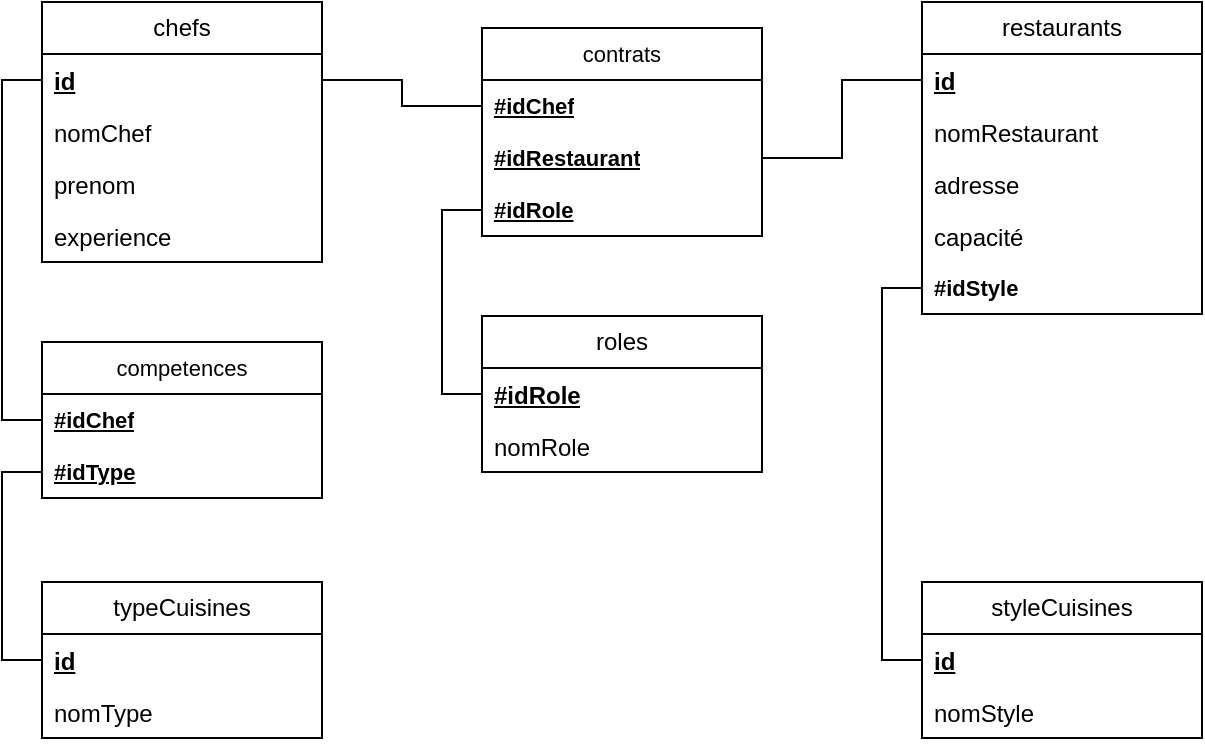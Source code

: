<mxfile version="26.0.16">
  <diagram name="Page-1" id="Z72D1lIrYcafKXd_UvRh">
    <mxGraphModel dx="1050" dy="629" grid="1" gridSize="10" guides="1" tooltips="1" connect="1" arrows="1" fold="1" page="1" pageScale="1" pageWidth="827" pageHeight="1169" math="0" shadow="0">
      <root>
        <mxCell id="0" />
        <mxCell id="1" parent="0" />
        <mxCell id="26pQaivacvIKFMDW4Wi4-9" value="styleCuisines" style="swimlane;fontStyle=0;childLayout=stackLayout;horizontal=1;startSize=26;fillColor=none;horizontalStack=0;resizeParent=1;resizeParentMax=0;resizeLast=0;collapsible=1;marginBottom=0;whiteSpace=wrap;html=1;" parent="1" vertex="1">
          <mxGeometry x="590" y="340" width="140" height="78" as="geometry" />
        </mxCell>
        <mxCell id="26pQaivacvIKFMDW4Wi4-10" value="&lt;u&gt;&lt;b&gt;id&lt;/b&gt;&lt;/u&gt;" style="text;strokeColor=none;fillColor=none;align=left;verticalAlign=top;spacingLeft=4;spacingRight=4;overflow=hidden;rotatable=0;points=[[0,0.5],[1,0.5]];portConstraint=eastwest;whiteSpace=wrap;html=1;" parent="26pQaivacvIKFMDW4Wi4-9" vertex="1">
          <mxGeometry y="26" width="140" height="26" as="geometry" />
        </mxCell>
        <mxCell id="26pQaivacvIKFMDW4Wi4-11" value="nomStyle" style="text;strokeColor=none;fillColor=none;align=left;verticalAlign=top;spacingLeft=4;spacingRight=4;overflow=hidden;rotatable=0;points=[[0,0.5],[1,0.5]];portConstraint=eastwest;whiteSpace=wrap;html=1;" parent="26pQaivacvIKFMDW4Wi4-9" vertex="1">
          <mxGeometry y="52" width="140" height="26" as="geometry" />
        </mxCell>
        <mxCell id="26pQaivacvIKFMDW4Wi4-13" value="restaurants" style="swimlane;fontStyle=0;childLayout=stackLayout;horizontal=1;startSize=26;fillColor=none;horizontalStack=0;resizeParent=1;resizeParentMax=0;resizeLast=0;collapsible=1;marginBottom=0;whiteSpace=wrap;html=1;" parent="1" vertex="1">
          <mxGeometry x="590" y="50" width="140" height="156" as="geometry" />
        </mxCell>
        <mxCell id="26pQaivacvIKFMDW4Wi4-14" value="&lt;u&gt;&lt;b&gt;id&lt;/b&gt;&lt;/u&gt;" style="text;strokeColor=none;fillColor=none;align=left;verticalAlign=top;spacingLeft=4;spacingRight=4;overflow=hidden;rotatable=0;points=[[0,0.5],[1,0.5]];portConstraint=eastwest;whiteSpace=wrap;html=1;" parent="26pQaivacvIKFMDW4Wi4-13" vertex="1">
          <mxGeometry y="26" width="140" height="26" as="geometry" />
        </mxCell>
        <mxCell id="26pQaivacvIKFMDW4Wi4-15" value="nomRestaurant" style="text;strokeColor=none;fillColor=none;align=left;verticalAlign=top;spacingLeft=4;spacingRight=4;overflow=hidden;rotatable=0;points=[[0,0.5],[1,0.5]];portConstraint=eastwest;whiteSpace=wrap;html=1;" parent="26pQaivacvIKFMDW4Wi4-13" vertex="1">
          <mxGeometry y="52" width="140" height="26" as="geometry" />
        </mxCell>
        <mxCell id="26pQaivacvIKFMDW4Wi4-16" value="adresse" style="text;strokeColor=none;fillColor=none;align=left;verticalAlign=top;spacingLeft=4;spacingRight=4;overflow=hidden;rotatable=0;points=[[0,0.5],[1,0.5]];portConstraint=eastwest;whiteSpace=wrap;html=1;" parent="26pQaivacvIKFMDW4Wi4-13" vertex="1">
          <mxGeometry y="78" width="140" height="26" as="geometry" />
        </mxCell>
        <mxCell id="26pQaivacvIKFMDW4Wi4-28" value="capacité" style="text;strokeColor=none;fillColor=none;align=left;verticalAlign=top;spacingLeft=4;spacingRight=4;overflow=hidden;rotatable=0;points=[[0,0.5],[1,0.5]];portConstraint=eastwest;whiteSpace=wrap;html=1;" parent="26pQaivacvIKFMDW4Wi4-13" vertex="1">
          <mxGeometry y="104" width="140" height="26" as="geometry" />
        </mxCell>
        <mxCell id="26pQaivacvIKFMDW4Wi4-43" value="&lt;b&gt;#idStyle&lt;/b&gt;" style="text;strokeColor=none;fillColor=none;align=left;verticalAlign=top;spacingLeft=4;spacingRight=4;overflow=hidden;rotatable=0;points=[[0,0.5],[1,0.5]];portConstraint=eastwest;whiteSpace=wrap;html=1;fontFamily=Helvetica;fontSize=11;fontColor=default;labelBackgroundColor=default;" parent="26pQaivacvIKFMDW4Wi4-13" vertex="1">
          <mxGeometry y="130" width="140" height="26" as="geometry" />
        </mxCell>
        <mxCell id="26pQaivacvIKFMDW4Wi4-17" value="chefs" style="swimlane;fontStyle=0;childLayout=stackLayout;horizontal=1;startSize=26;fillColor=none;horizontalStack=0;resizeParent=1;resizeParentMax=0;resizeLast=0;collapsible=1;marginBottom=0;whiteSpace=wrap;html=1;" parent="1" vertex="1">
          <mxGeometry x="150" y="50" width="140" height="130" as="geometry" />
        </mxCell>
        <mxCell id="26pQaivacvIKFMDW4Wi4-18" value="&lt;u&gt;&lt;b&gt;id&lt;/b&gt;&lt;/u&gt;" style="text;strokeColor=none;fillColor=none;align=left;verticalAlign=top;spacingLeft=4;spacingRight=4;overflow=hidden;rotatable=0;points=[[0,0.5],[1,0.5]];portConstraint=eastwest;whiteSpace=wrap;html=1;" parent="26pQaivacvIKFMDW4Wi4-17" vertex="1">
          <mxGeometry y="26" width="140" height="26" as="geometry" />
        </mxCell>
        <mxCell id="26pQaivacvIKFMDW4Wi4-19" value="nomChef" style="text;strokeColor=none;fillColor=none;align=left;verticalAlign=top;spacingLeft=4;spacingRight=4;overflow=hidden;rotatable=0;points=[[0,0.5],[1,0.5]];portConstraint=eastwest;whiteSpace=wrap;html=1;" parent="26pQaivacvIKFMDW4Wi4-17" vertex="1">
          <mxGeometry y="52" width="140" height="26" as="geometry" />
        </mxCell>
        <mxCell id="26pQaivacvIKFMDW4Wi4-20" value="prenom" style="text;strokeColor=none;fillColor=none;align=left;verticalAlign=top;spacingLeft=4;spacingRight=4;overflow=hidden;rotatable=0;points=[[0,0.5],[1,0.5]];portConstraint=eastwest;whiteSpace=wrap;html=1;" parent="26pQaivacvIKFMDW4Wi4-17" vertex="1">
          <mxGeometry y="78" width="140" height="26" as="geometry" />
        </mxCell>
        <mxCell id="26pQaivacvIKFMDW4Wi4-29" value="experience" style="text;strokeColor=none;fillColor=none;align=left;verticalAlign=top;spacingLeft=4;spacingRight=4;overflow=hidden;rotatable=0;points=[[0,0.5],[1,0.5]];portConstraint=eastwest;whiteSpace=wrap;html=1;" parent="26pQaivacvIKFMDW4Wi4-17" vertex="1">
          <mxGeometry y="104" width="140" height="26" as="geometry" />
        </mxCell>
        <mxCell id="26pQaivacvIKFMDW4Wi4-21" value="typeCuisines" style="swimlane;fontStyle=0;childLayout=stackLayout;horizontal=1;startSize=26;fillColor=none;horizontalStack=0;resizeParent=1;resizeParentMax=0;resizeLast=0;collapsible=1;marginBottom=0;whiteSpace=wrap;html=1;" parent="1" vertex="1">
          <mxGeometry x="150" y="340" width="140" height="78" as="geometry" />
        </mxCell>
        <mxCell id="26pQaivacvIKFMDW4Wi4-22" value="&lt;u&gt;&lt;b&gt;id&lt;/b&gt;&lt;/u&gt;" style="text;strokeColor=none;fillColor=none;align=left;verticalAlign=top;spacingLeft=4;spacingRight=4;overflow=hidden;rotatable=0;points=[[0,0.5],[1,0.5]];portConstraint=eastwest;whiteSpace=wrap;html=1;" parent="26pQaivacvIKFMDW4Wi4-21" vertex="1">
          <mxGeometry y="26" width="140" height="26" as="geometry" />
        </mxCell>
        <mxCell id="26pQaivacvIKFMDW4Wi4-23" value="nomType" style="text;strokeColor=none;fillColor=none;align=left;verticalAlign=top;spacingLeft=4;spacingRight=4;overflow=hidden;rotatable=0;points=[[0,0.5],[1,0.5]];portConstraint=eastwest;whiteSpace=wrap;html=1;" parent="26pQaivacvIKFMDW4Wi4-21" vertex="1">
          <mxGeometry y="52" width="140" height="26" as="geometry" />
        </mxCell>
        <mxCell id="26pQaivacvIKFMDW4Wi4-45" style="edgeStyle=orthogonalEdgeStyle;shape=connector;rounded=0;orthogonalLoop=1;jettySize=auto;html=1;entryX=0;entryY=0.5;entryDx=0;entryDy=0;strokeColor=default;align=center;verticalAlign=middle;fontFamily=Helvetica;fontSize=11;fontColor=default;labelBackgroundColor=default;startFill=0;endArrow=none;" parent="1" source="26pQaivacvIKFMDW4Wi4-10" target="26pQaivacvIKFMDW4Wi4-43" edge="1">
          <mxGeometry relative="1" as="geometry" />
        </mxCell>
        <mxCell id="26pQaivacvIKFMDW4Wi4-46" value="contrats" style="swimlane;fontStyle=0;childLayout=stackLayout;horizontal=1;startSize=26;fillColor=none;horizontalStack=0;resizeParent=1;resizeParentMax=0;resizeLast=0;collapsible=1;marginBottom=0;whiteSpace=wrap;html=1;fontFamily=Helvetica;fontSize=11;fontColor=default;labelBackgroundColor=default;" parent="1" vertex="1">
          <mxGeometry x="370" y="63" width="140" height="104" as="geometry" />
        </mxCell>
        <mxCell id="26pQaivacvIKFMDW4Wi4-47" value="&lt;u&gt;&lt;b&gt;#idChef&lt;/b&gt;&lt;/u&gt;" style="text;strokeColor=none;fillColor=none;align=left;verticalAlign=top;spacingLeft=4;spacingRight=4;overflow=hidden;rotatable=0;points=[[0,0.5],[1,0.5]];portConstraint=eastwest;whiteSpace=wrap;html=1;fontFamily=Helvetica;fontSize=11;fontColor=default;labelBackgroundColor=default;" parent="26pQaivacvIKFMDW4Wi4-46" vertex="1">
          <mxGeometry y="26" width="140" height="26" as="geometry" />
        </mxCell>
        <mxCell id="26pQaivacvIKFMDW4Wi4-48" value="&lt;u&gt;&lt;b&gt;#idRestaurant&lt;/b&gt;&lt;/u&gt;" style="text;strokeColor=none;fillColor=none;align=left;verticalAlign=top;spacingLeft=4;spacingRight=4;overflow=hidden;rotatable=0;points=[[0,0.5],[1,0.5]];portConstraint=eastwest;whiteSpace=wrap;html=1;fontFamily=Helvetica;fontSize=11;fontColor=default;labelBackgroundColor=default;" parent="26pQaivacvIKFMDW4Wi4-46" vertex="1">
          <mxGeometry y="52" width="140" height="26" as="geometry" />
        </mxCell>
        <mxCell id="26pQaivacvIKFMDW4Wi4-49" value="&lt;u&gt;&lt;b&gt;#idRole&lt;/b&gt;&lt;/u&gt;" style="text;strokeColor=none;fillColor=none;align=left;verticalAlign=top;spacingLeft=4;spacingRight=4;overflow=hidden;rotatable=0;points=[[0,0.5],[1,0.5]];portConstraint=eastwest;whiteSpace=wrap;html=1;fontFamily=Helvetica;fontSize=11;fontColor=default;labelBackgroundColor=default;" parent="26pQaivacvIKFMDW4Wi4-46" vertex="1">
          <mxGeometry y="78" width="140" height="26" as="geometry" />
        </mxCell>
        <mxCell id="26pQaivacvIKFMDW4Wi4-50" style="edgeStyle=orthogonalEdgeStyle;shape=connector;rounded=0;orthogonalLoop=1;jettySize=auto;html=1;strokeColor=default;align=center;verticalAlign=middle;fontFamily=Helvetica;fontSize=11;fontColor=default;labelBackgroundColor=default;startFill=0;endArrow=none;" parent="1" source="26pQaivacvIKFMDW4Wi4-18" target="26pQaivacvIKFMDW4Wi4-47" edge="1">
          <mxGeometry relative="1" as="geometry" />
        </mxCell>
        <mxCell id="26pQaivacvIKFMDW4Wi4-51" style="edgeStyle=orthogonalEdgeStyle;shape=connector;rounded=0;orthogonalLoop=1;jettySize=auto;html=1;entryX=1;entryY=0.5;entryDx=0;entryDy=0;strokeColor=default;align=center;verticalAlign=middle;fontFamily=Helvetica;fontSize=11;fontColor=default;labelBackgroundColor=default;startFill=0;endArrow=none;" parent="1" source="26pQaivacvIKFMDW4Wi4-14" target="26pQaivacvIKFMDW4Wi4-48" edge="1">
          <mxGeometry relative="1" as="geometry" />
        </mxCell>
        <mxCell id="26pQaivacvIKFMDW4Wi4-52" value="competences" style="swimlane;fontStyle=0;childLayout=stackLayout;horizontal=1;startSize=26;fillColor=none;horizontalStack=0;resizeParent=1;resizeParentMax=0;resizeLast=0;collapsible=1;marginBottom=0;whiteSpace=wrap;html=1;fontFamily=Helvetica;fontSize=11;fontColor=default;labelBackgroundColor=default;" parent="1" vertex="1">
          <mxGeometry x="150" y="220" width="140" height="78" as="geometry" />
        </mxCell>
        <mxCell id="26pQaivacvIKFMDW4Wi4-53" value="&lt;u&gt;&lt;b&gt;#idChef&lt;/b&gt;&lt;/u&gt;" style="text;strokeColor=none;fillColor=none;align=left;verticalAlign=top;spacingLeft=4;spacingRight=4;overflow=hidden;rotatable=0;points=[[0,0.5],[1,0.5]];portConstraint=eastwest;whiteSpace=wrap;html=1;fontFamily=Helvetica;fontSize=11;fontColor=default;labelBackgroundColor=default;" parent="26pQaivacvIKFMDW4Wi4-52" vertex="1">
          <mxGeometry y="26" width="140" height="26" as="geometry" />
        </mxCell>
        <mxCell id="26pQaivacvIKFMDW4Wi4-54" value="&lt;u&gt;&lt;b&gt;#idType&lt;/b&gt;&lt;/u&gt;" style="text;strokeColor=none;fillColor=none;align=left;verticalAlign=top;spacingLeft=4;spacingRight=4;overflow=hidden;rotatable=0;points=[[0,0.5],[1,0.5]];portConstraint=eastwest;whiteSpace=wrap;html=1;fontFamily=Helvetica;fontSize=11;fontColor=default;labelBackgroundColor=default;" parent="26pQaivacvIKFMDW4Wi4-52" vertex="1">
          <mxGeometry y="52" width="140" height="26" as="geometry" />
        </mxCell>
        <mxCell id="26pQaivacvIKFMDW4Wi4-56" style="edgeStyle=orthogonalEdgeStyle;shape=connector;rounded=0;orthogonalLoop=1;jettySize=auto;html=1;entryX=0;entryY=0.5;entryDx=0;entryDy=0;strokeColor=default;align=center;verticalAlign=middle;fontFamily=Helvetica;fontSize=11;fontColor=default;labelBackgroundColor=default;startFill=0;endArrow=none;" parent="1" source="26pQaivacvIKFMDW4Wi4-18" target="26pQaivacvIKFMDW4Wi4-53" edge="1">
          <mxGeometry relative="1" as="geometry" />
        </mxCell>
        <mxCell id="26pQaivacvIKFMDW4Wi4-57" style="edgeStyle=orthogonalEdgeStyle;shape=connector;rounded=0;orthogonalLoop=1;jettySize=auto;html=1;entryX=0;entryY=0.5;entryDx=0;entryDy=0;strokeColor=default;align=center;verticalAlign=middle;fontFamily=Helvetica;fontSize=11;fontColor=default;labelBackgroundColor=default;startFill=0;endArrow=none;" parent="1" source="26pQaivacvIKFMDW4Wi4-22" target="26pQaivacvIKFMDW4Wi4-54" edge="1">
          <mxGeometry relative="1" as="geometry" />
        </mxCell>
        <mxCell id="ZLUqrmVRE9P_i63HRhRJ-1" value="roles" style="swimlane;fontStyle=0;childLayout=stackLayout;horizontal=1;startSize=26;fillColor=none;horizontalStack=0;resizeParent=1;resizeParentMax=0;resizeLast=0;collapsible=1;marginBottom=0;whiteSpace=wrap;html=1;" vertex="1" parent="1">
          <mxGeometry x="370" y="207" width="140" height="78" as="geometry" />
        </mxCell>
        <mxCell id="ZLUqrmVRE9P_i63HRhRJ-2" value="&lt;u&gt;&lt;b&gt;#idRole&lt;/b&gt;&lt;/u&gt;" style="text;strokeColor=none;fillColor=none;align=left;verticalAlign=top;spacingLeft=4;spacingRight=4;overflow=hidden;rotatable=0;points=[[0,0.5],[1,0.5]];portConstraint=eastwest;whiteSpace=wrap;html=1;" vertex="1" parent="ZLUqrmVRE9P_i63HRhRJ-1">
          <mxGeometry y="26" width="140" height="26" as="geometry" />
        </mxCell>
        <mxCell id="ZLUqrmVRE9P_i63HRhRJ-3" value="nomRole" style="text;strokeColor=none;fillColor=none;align=left;verticalAlign=top;spacingLeft=4;spacingRight=4;overflow=hidden;rotatable=0;points=[[0,0.5],[1,0.5]];portConstraint=eastwest;whiteSpace=wrap;html=1;" vertex="1" parent="ZLUqrmVRE9P_i63HRhRJ-1">
          <mxGeometry y="52" width="140" height="26" as="geometry" />
        </mxCell>
        <mxCell id="ZLUqrmVRE9P_i63HRhRJ-5" style="edgeStyle=orthogonalEdgeStyle;rounded=0;orthogonalLoop=1;jettySize=auto;html=1;entryX=0;entryY=0.5;entryDx=0;entryDy=0;endArrow=none;startFill=0;" edge="1" parent="1" source="ZLUqrmVRE9P_i63HRhRJ-2" target="26pQaivacvIKFMDW4Wi4-49">
          <mxGeometry relative="1" as="geometry" />
        </mxCell>
      </root>
    </mxGraphModel>
  </diagram>
</mxfile>

